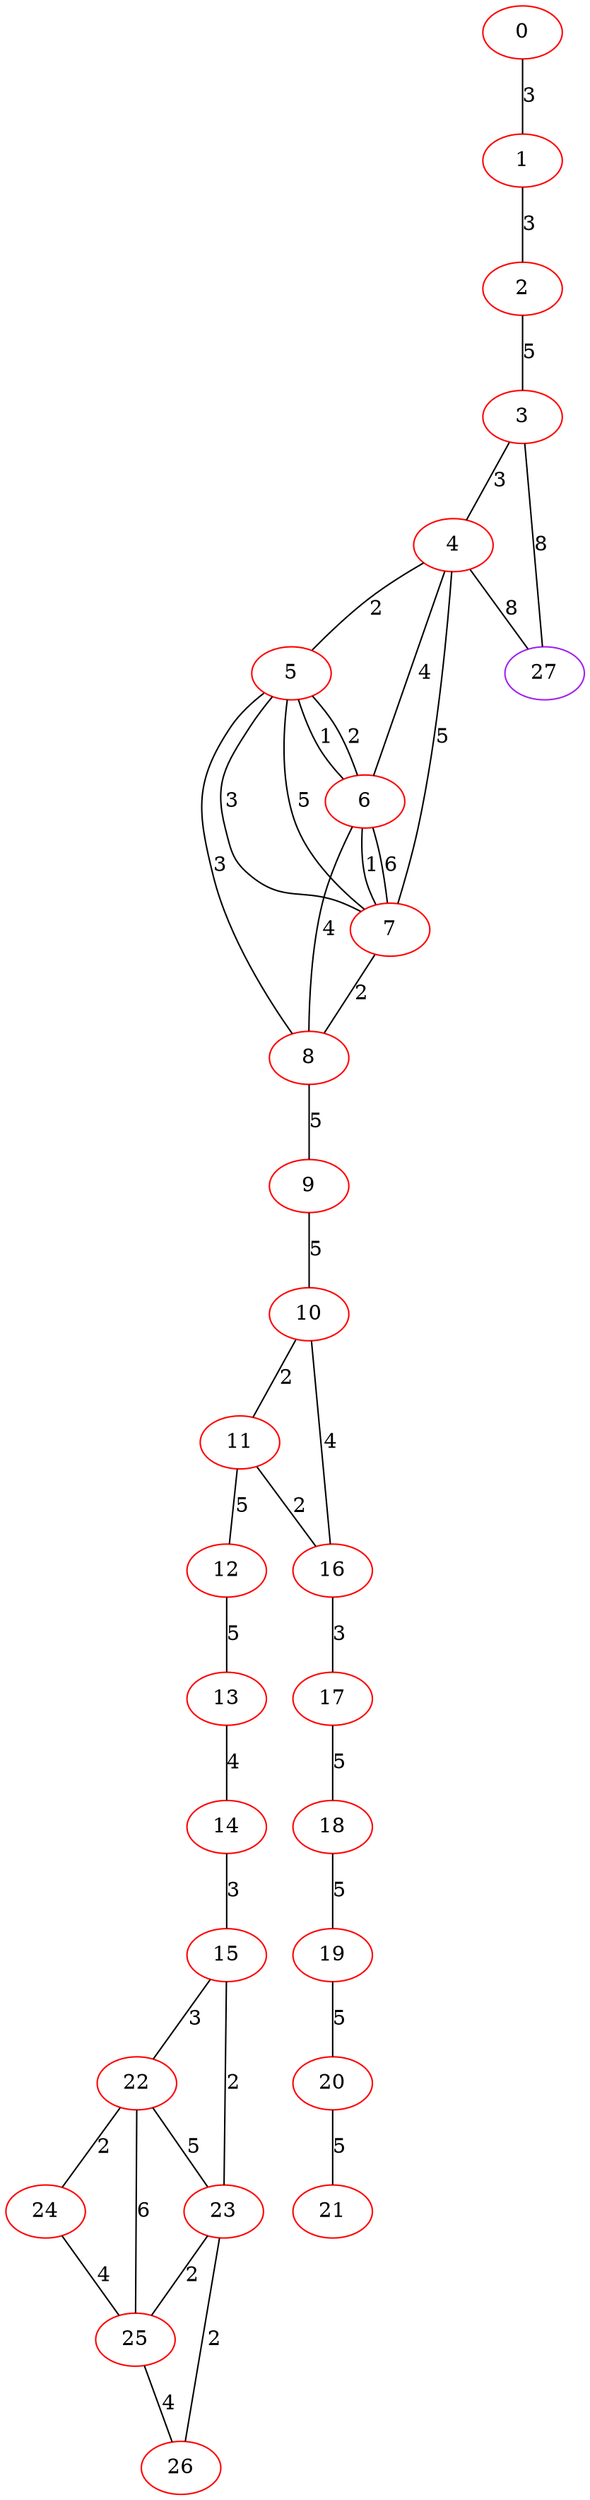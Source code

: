 graph "" {
0 [color=red, weight=1];
1 [color=red, weight=1];
2 [color=red, weight=1];
3 [color=red, weight=1];
4 [color=red, weight=1];
5 [color=red, weight=1];
6 [color=red, weight=1];
7 [color=red, weight=1];
8 [color=red, weight=1];
9 [color=red, weight=1];
10 [color=red, weight=1];
11 [color=red, weight=1];
12 [color=red, weight=1];
13 [color=red, weight=1];
14 [color=red, weight=1];
15 [color=red, weight=1];
16 [color=red, weight=1];
17 [color=red, weight=1];
18 [color=red, weight=1];
19 [color=red, weight=1];
20 [color=red, weight=1];
21 [color=red, weight=1];
22 [color=red, weight=1];
23 [color=red, weight=1];
24 [color=red, weight=1];
25 [color=red, weight=1];
26 [color=red, weight=1];
27 [color=purple, weight=4];
0 -- 1  [key=0, label=3];
1 -- 2  [key=0, label=3];
2 -- 3  [key=0, label=5];
3 -- 27  [key=0, label=8];
3 -- 4  [key=0, label=3];
4 -- 27  [key=0, label=8];
4 -- 5  [key=0, label=2];
4 -- 6  [key=0, label=4];
4 -- 7  [key=0, label=5];
5 -- 8  [key=0, label=3];
5 -- 6  [key=0, label=2];
5 -- 6  [key=1, label=1];
5 -- 7  [key=0, label=3];
5 -- 7  [key=1, label=5];
6 -- 8  [key=0, label=4];
6 -- 7  [key=0, label=1];
6 -- 7  [key=1, label=6];
7 -- 8  [key=0, label=2];
8 -- 9  [key=0, label=5];
9 -- 10  [key=0, label=5];
10 -- 16  [key=0, label=4];
10 -- 11  [key=0, label=2];
11 -- 16  [key=0, label=2];
11 -- 12  [key=0, label=5];
12 -- 13  [key=0, label=5];
13 -- 14  [key=0, label=4];
14 -- 15  [key=0, label=3];
15 -- 22  [key=0, label=3];
15 -- 23  [key=0, label=2];
16 -- 17  [key=0, label=3];
17 -- 18  [key=0, label=5];
18 -- 19  [key=0, label=5];
19 -- 20  [key=0, label=5];
20 -- 21  [key=0, label=5];
22 -- 24  [key=0, label=2];
22 -- 25  [key=0, label=6];
22 -- 23  [key=0, label=5];
23 -- 25  [key=0, label=2];
23 -- 26  [key=0, label=2];
24 -- 25  [key=0, label=4];
25 -- 26  [key=0, label=4];
}
